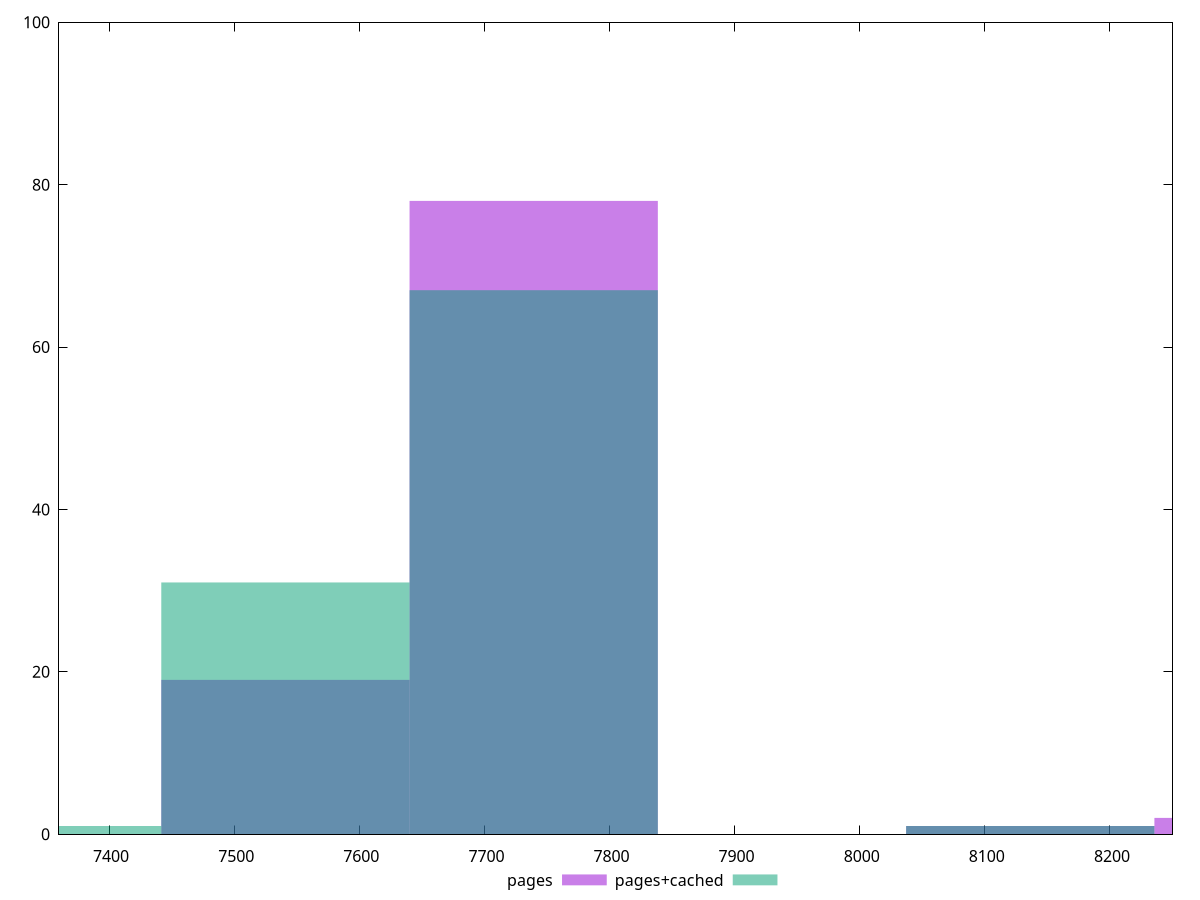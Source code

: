 reset

$pages <<EOF
7739.4211326889945 78
8136.314524108943 1
7540.9744369790205 19
8334.761219818918 2
EOF

$pagesCached <<EOF
7540.9744369790205 31
7739.4211326889945 67
7342.527741269047 1
8136.314524108943 1
EOF

set key outside below
set boxwidth 198.44669570997422
set xrange [7360:8250]
set yrange [0:100]
set trange [0:100]
set style fill transparent solid 0.5 noborder
set terminal svg size 640, 500 enhanced background rgb 'white'
set output "report_00026_2021-02-22T21:38:55.199Z/uses-text-compression/comparison/histogram/0_vs_1.svg"

plot $pages title "pages" with boxes, \
     $pagesCached title "pages+cached" with boxes

reset
